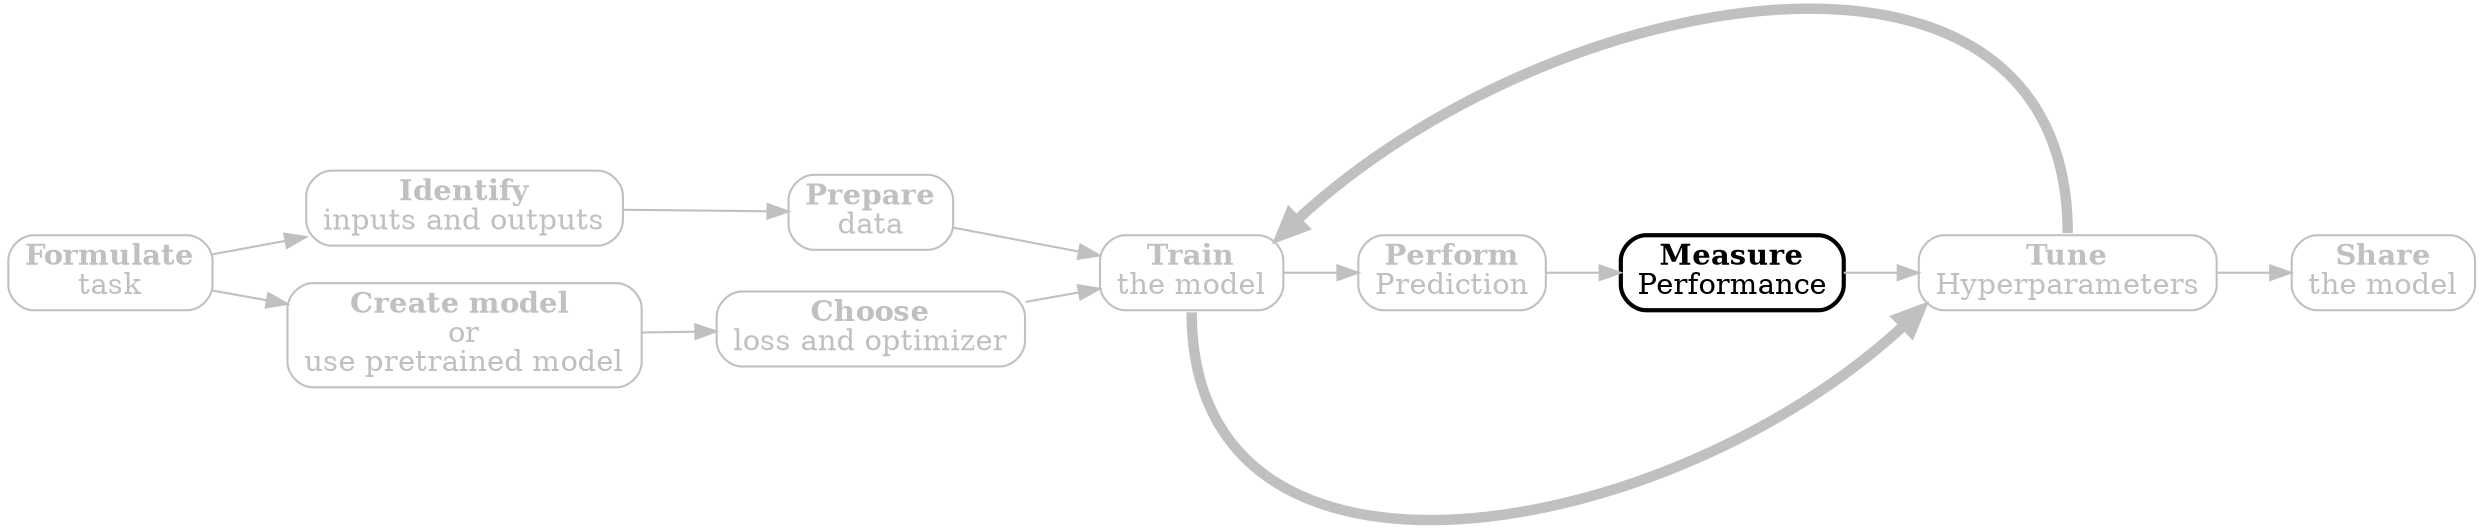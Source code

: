 digraph {
    #configs
	rankdir=LR;
    node [shape=rect, style=rounded, color=grey, fontcolor=grey]
    edge [color=grey];
    
    #special nodes
    formulate [label=<<B>Formulate</B><BR/>task>]
    i_o [label=<<B>Identify</B><BR/>inputs and outputs>]
    prepare [label=<<B>Prepare</B><BR/>data>]
	create_model [label=<<B>Create model </B><BR/>or<BR/>use pretrained model>]
    loss [label=<<B>Choose</B><BR/>loss and optimizer>]
    train [label=<<B>Train</B><BR/>the model>]
    predict [label=<<B>Perform</B><BR/>Prediction>]
    quality [label=<<B>Measure</B><BR/>Performance>, color=black, fontcolor=black, penwidth=2]
    tune [label=<<B>Tune</B><BR/>Hyperparameters>]
    share [label=<<B>Share</B><BR/>the model>]
    
    subgraph model_only {
  		node [color=white];
        train -> predict -> quality -> tune -> share;
  	}

    #the graph
    formulate -> i_o;formulate -> create_model;
    i_o -> prepare 
    create_model -> loss

    prepare -> train
    loss -> train

    tune:n -> train:ne [color=grey, penwidth=5];
    train:s -> tune:sw [color=grey, penwidth=5];
    
}